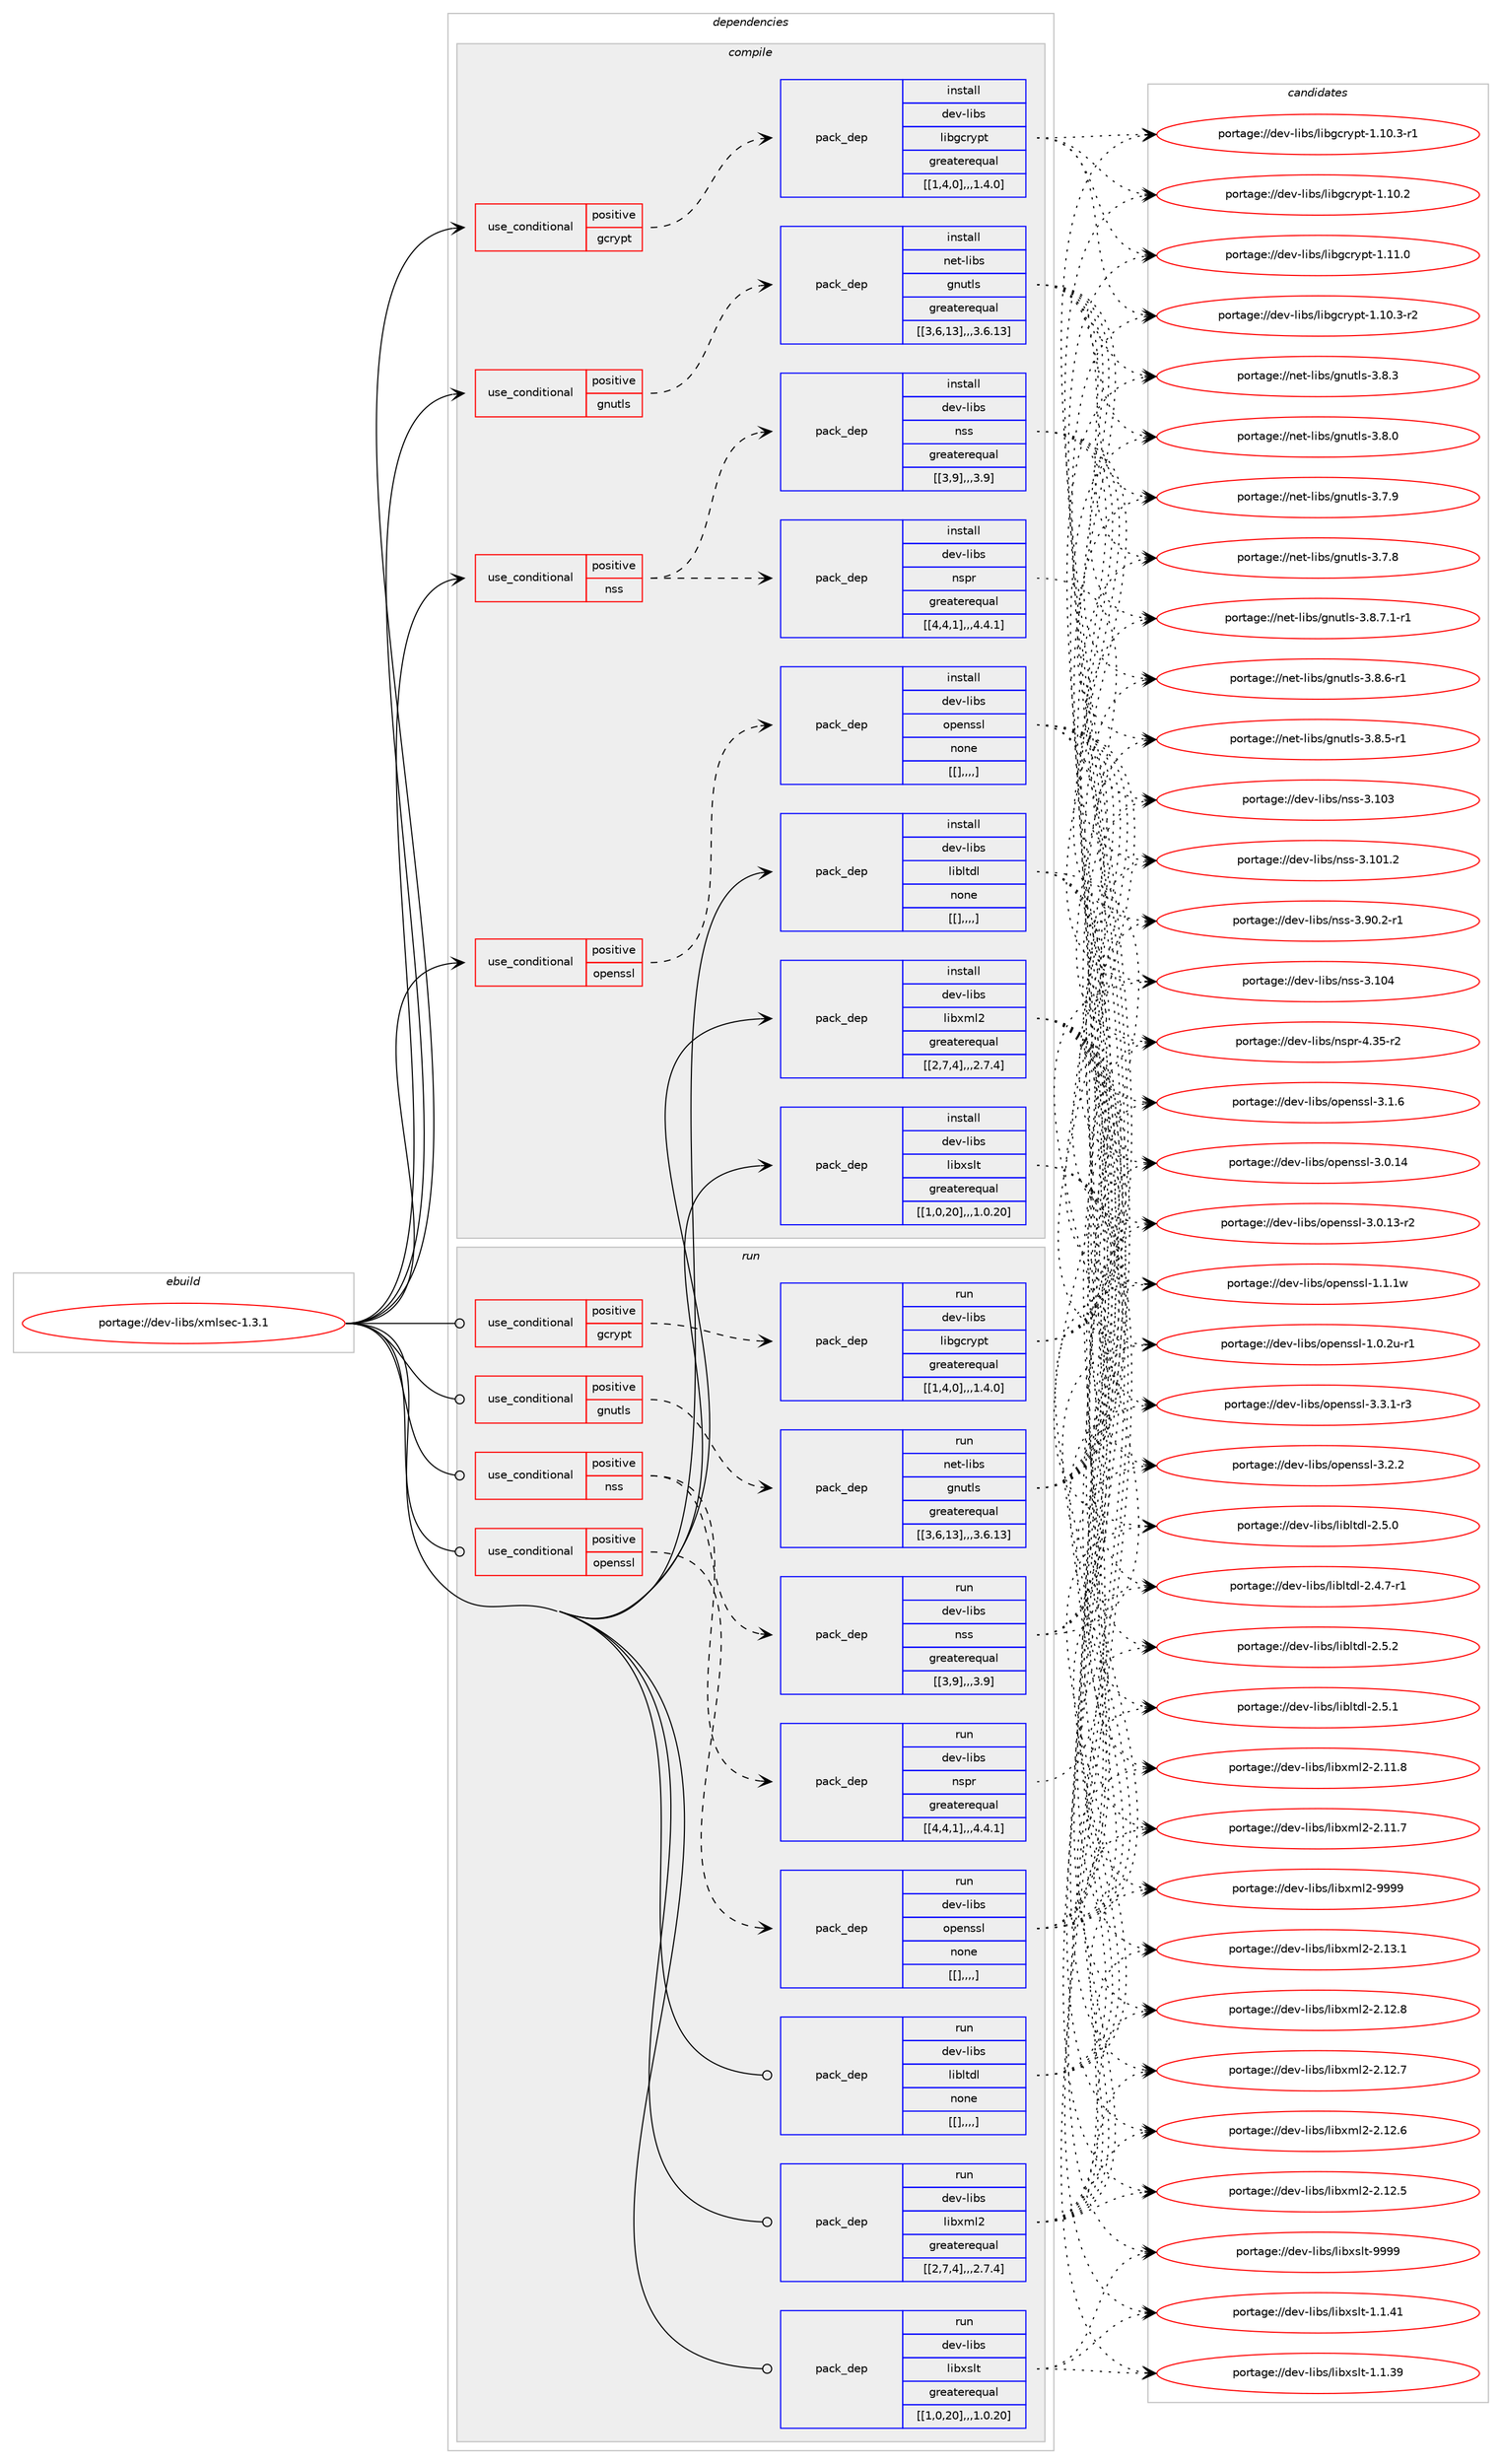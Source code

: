 digraph prolog {

# *************
# Graph options
# *************

newrank=true;
concentrate=true;
compound=true;
graph [rankdir=LR,fontname=Helvetica,fontsize=10,ranksep=1.5];#, ranksep=2.5, nodesep=0.2];
edge  [arrowhead=vee];
node  [fontname=Helvetica,fontsize=10];

# **********
# The ebuild
# **********

subgraph cluster_leftcol {
color=gray;
label=<<i>ebuild</i>>;
id [label="portage://dev-libs/xmlsec-1.3.1", color=red, width=4, href="../dev-libs/xmlsec-1.3.1.svg"];
}

# ****************
# The dependencies
# ****************

subgraph cluster_midcol {
color=gray;
label=<<i>dependencies</i>>;
subgraph cluster_compile {
fillcolor="#eeeeee";
style=filled;
label=<<i>compile</i>>;
subgraph cond29281 {
dependency116635 [label=<<TABLE BORDER="0" CELLBORDER="1" CELLSPACING="0" CELLPADDING="4"><TR><TD ROWSPAN="3" CELLPADDING="10">use_conditional</TD></TR><TR><TD>positive</TD></TR><TR><TD>gcrypt</TD></TR></TABLE>>, shape=none, color=red];
subgraph pack86186 {
dependency116636 [label=<<TABLE BORDER="0" CELLBORDER="1" CELLSPACING="0" CELLPADDING="4" WIDTH="220"><TR><TD ROWSPAN="6" CELLPADDING="30">pack_dep</TD></TR><TR><TD WIDTH="110">install</TD></TR><TR><TD>dev-libs</TD></TR><TR><TD>libgcrypt</TD></TR><TR><TD>greaterequal</TD></TR><TR><TD>[[1,4,0],,,1.4.0]</TD></TR></TABLE>>, shape=none, color=blue];
}
dependency116635:e -> dependency116636:w [weight=20,style="dashed",arrowhead="vee"];
}
id:e -> dependency116635:w [weight=20,style="solid",arrowhead="vee"];
subgraph cond29282 {
dependency116637 [label=<<TABLE BORDER="0" CELLBORDER="1" CELLSPACING="0" CELLPADDING="4"><TR><TD ROWSPAN="3" CELLPADDING="10">use_conditional</TD></TR><TR><TD>positive</TD></TR><TR><TD>gnutls</TD></TR></TABLE>>, shape=none, color=red];
subgraph pack86187 {
dependency116638 [label=<<TABLE BORDER="0" CELLBORDER="1" CELLSPACING="0" CELLPADDING="4" WIDTH="220"><TR><TD ROWSPAN="6" CELLPADDING="30">pack_dep</TD></TR><TR><TD WIDTH="110">install</TD></TR><TR><TD>net-libs</TD></TR><TR><TD>gnutls</TD></TR><TR><TD>greaterequal</TD></TR><TR><TD>[[3,6,13],,,3.6.13]</TD></TR></TABLE>>, shape=none, color=blue];
}
dependency116637:e -> dependency116638:w [weight=20,style="dashed",arrowhead="vee"];
}
id:e -> dependency116637:w [weight=20,style="solid",arrowhead="vee"];
subgraph cond29283 {
dependency116639 [label=<<TABLE BORDER="0" CELLBORDER="1" CELLSPACING="0" CELLPADDING="4"><TR><TD ROWSPAN="3" CELLPADDING="10">use_conditional</TD></TR><TR><TD>positive</TD></TR><TR><TD>nss</TD></TR></TABLE>>, shape=none, color=red];
subgraph pack86188 {
dependency116640 [label=<<TABLE BORDER="0" CELLBORDER="1" CELLSPACING="0" CELLPADDING="4" WIDTH="220"><TR><TD ROWSPAN="6" CELLPADDING="30">pack_dep</TD></TR><TR><TD WIDTH="110">install</TD></TR><TR><TD>dev-libs</TD></TR><TR><TD>nspr</TD></TR><TR><TD>greaterequal</TD></TR><TR><TD>[[4,4,1],,,4.4.1]</TD></TR></TABLE>>, shape=none, color=blue];
}
dependency116639:e -> dependency116640:w [weight=20,style="dashed",arrowhead="vee"];
subgraph pack86189 {
dependency116641 [label=<<TABLE BORDER="0" CELLBORDER="1" CELLSPACING="0" CELLPADDING="4" WIDTH="220"><TR><TD ROWSPAN="6" CELLPADDING="30">pack_dep</TD></TR><TR><TD WIDTH="110">install</TD></TR><TR><TD>dev-libs</TD></TR><TR><TD>nss</TD></TR><TR><TD>greaterequal</TD></TR><TR><TD>[[3,9],,,3.9]</TD></TR></TABLE>>, shape=none, color=blue];
}
dependency116639:e -> dependency116641:w [weight=20,style="dashed",arrowhead="vee"];
}
id:e -> dependency116639:w [weight=20,style="solid",arrowhead="vee"];
subgraph cond29284 {
dependency116642 [label=<<TABLE BORDER="0" CELLBORDER="1" CELLSPACING="0" CELLPADDING="4"><TR><TD ROWSPAN="3" CELLPADDING="10">use_conditional</TD></TR><TR><TD>positive</TD></TR><TR><TD>openssl</TD></TR></TABLE>>, shape=none, color=red];
subgraph pack86190 {
dependency116643 [label=<<TABLE BORDER="0" CELLBORDER="1" CELLSPACING="0" CELLPADDING="4" WIDTH="220"><TR><TD ROWSPAN="6" CELLPADDING="30">pack_dep</TD></TR><TR><TD WIDTH="110">install</TD></TR><TR><TD>dev-libs</TD></TR><TR><TD>openssl</TD></TR><TR><TD>none</TD></TR><TR><TD>[[],,,,]</TD></TR></TABLE>>, shape=none, color=blue];
}
dependency116642:e -> dependency116643:w [weight=20,style="dashed",arrowhead="vee"];
}
id:e -> dependency116642:w [weight=20,style="solid",arrowhead="vee"];
subgraph pack86191 {
dependency116644 [label=<<TABLE BORDER="0" CELLBORDER="1" CELLSPACING="0" CELLPADDING="4" WIDTH="220"><TR><TD ROWSPAN="6" CELLPADDING="30">pack_dep</TD></TR><TR><TD WIDTH="110">install</TD></TR><TR><TD>dev-libs</TD></TR><TR><TD>libltdl</TD></TR><TR><TD>none</TD></TR><TR><TD>[[],,,,]</TD></TR></TABLE>>, shape=none, color=blue];
}
id:e -> dependency116644:w [weight=20,style="solid",arrowhead="vee"];
subgraph pack86192 {
dependency116645 [label=<<TABLE BORDER="0" CELLBORDER="1" CELLSPACING="0" CELLPADDING="4" WIDTH="220"><TR><TD ROWSPAN="6" CELLPADDING="30">pack_dep</TD></TR><TR><TD WIDTH="110">install</TD></TR><TR><TD>dev-libs</TD></TR><TR><TD>libxml2</TD></TR><TR><TD>greaterequal</TD></TR><TR><TD>[[2,7,4],,,2.7.4]</TD></TR></TABLE>>, shape=none, color=blue];
}
id:e -> dependency116645:w [weight=20,style="solid",arrowhead="vee"];
subgraph pack86193 {
dependency116646 [label=<<TABLE BORDER="0" CELLBORDER="1" CELLSPACING="0" CELLPADDING="4" WIDTH="220"><TR><TD ROWSPAN="6" CELLPADDING="30">pack_dep</TD></TR><TR><TD WIDTH="110">install</TD></TR><TR><TD>dev-libs</TD></TR><TR><TD>libxslt</TD></TR><TR><TD>greaterequal</TD></TR><TR><TD>[[1,0,20],,,1.0.20]</TD></TR></TABLE>>, shape=none, color=blue];
}
id:e -> dependency116646:w [weight=20,style="solid",arrowhead="vee"];
}
subgraph cluster_compileandrun {
fillcolor="#eeeeee";
style=filled;
label=<<i>compile and run</i>>;
}
subgraph cluster_run {
fillcolor="#eeeeee";
style=filled;
label=<<i>run</i>>;
subgraph cond29285 {
dependency116647 [label=<<TABLE BORDER="0" CELLBORDER="1" CELLSPACING="0" CELLPADDING="4"><TR><TD ROWSPAN="3" CELLPADDING="10">use_conditional</TD></TR><TR><TD>positive</TD></TR><TR><TD>gcrypt</TD></TR></TABLE>>, shape=none, color=red];
subgraph pack86194 {
dependency116648 [label=<<TABLE BORDER="0" CELLBORDER="1" CELLSPACING="0" CELLPADDING="4" WIDTH="220"><TR><TD ROWSPAN="6" CELLPADDING="30">pack_dep</TD></TR><TR><TD WIDTH="110">run</TD></TR><TR><TD>dev-libs</TD></TR><TR><TD>libgcrypt</TD></TR><TR><TD>greaterequal</TD></TR><TR><TD>[[1,4,0],,,1.4.0]</TD></TR></TABLE>>, shape=none, color=blue];
}
dependency116647:e -> dependency116648:w [weight=20,style="dashed",arrowhead="vee"];
}
id:e -> dependency116647:w [weight=20,style="solid",arrowhead="odot"];
subgraph cond29286 {
dependency116649 [label=<<TABLE BORDER="0" CELLBORDER="1" CELLSPACING="0" CELLPADDING="4"><TR><TD ROWSPAN="3" CELLPADDING="10">use_conditional</TD></TR><TR><TD>positive</TD></TR><TR><TD>gnutls</TD></TR></TABLE>>, shape=none, color=red];
subgraph pack86195 {
dependency116650 [label=<<TABLE BORDER="0" CELLBORDER="1" CELLSPACING="0" CELLPADDING="4" WIDTH="220"><TR><TD ROWSPAN="6" CELLPADDING="30">pack_dep</TD></TR><TR><TD WIDTH="110">run</TD></TR><TR><TD>net-libs</TD></TR><TR><TD>gnutls</TD></TR><TR><TD>greaterequal</TD></TR><TR><TD>[[3,6,13],,,3.6.13]</TD></TR></TABLE>>, shape=none, color=blue];
}
dependency116649:e -> dependency116650:w [weight=20,style="dashed",arrowhead="vee"];
}
id:e -> dependency116649:w [weight=20,style="solid",arrowhead="odot"];
subgraph cond29287 {
dependency116651 [label=<<TABLE BORDER="0" CELLBORDER="1" CELLSPACING="0" CELLPADDING="4"><TR><TD ROWSPAN="3" CELLPADDING="10">use_conditional</TD></TR><TR><TD>positive</TD></TR><TR><TD>nss</TD></TR></TABLE>>, shape=none, color=red];
subgraph pack86196 {
dependency116652 [label=<<TABLE BORDER="0" CELLBORDER="1" CELLSPACING="0" CELLPADDING="4" WIDTH="220"><TR><TD ROWSPAN="6" CELLPADDING="30">pack_dep</TD></TR><TR><TD WIDTH="110">run</TD></TR><TR><TD>dev-libs</TD></TR><TR><TD>nspr</TD></TR><TR><TD>greaterequal</TD></TR><TR><TD>[[4,4,1],,,4.4.1]</TD></TR></TABLE>>, shape=none, color=blue];
}
dependency116651:e -> dependency116652:w [weight=20,style="dashed",arrowhead="vee"];
subgraph pack86197 {
dependency116653 [label=<<TABLE BORDER="0" CELLBORDER="1" CELLSPACING="0" CELLPADDING="4" WIDTH="220"><TR><TD ROWSPAN="6" CELLPADDING="30">pack_dep</TD></TR><TR><TD WIDTH="110">run</TD></TR><TR><TD>dev-libs</TD></TR><TR><TD>nss</TD></TR><TR><TD>greaterequal</TD></TR><TR><TD>[[3,9],,,3.9]</TD></TR></TABLE>>, shape=none, color=blue];
}
dependency116651:e -> dependency116653:w [weight=20,style="dashed",arrowhead="vee"];
}
id:e -> dependency116651:w [weight=20,style="solid",arrowhead="odot"];
subgraph cond29288 {
dependency116654 [label=<<TABLE BORDER="0" CELLBORDER="1" CELLSPACING="0" CELLPADDING="4"><TR><TD ROWSPAN="3" CELLPADDING="10">use_conditional</TD></TR><TR><TD>positive</TD></TR><TR><TD>openssl</TD></TR></TABLE>>, shape=none, color=red];
subgraph pack86198 {
dependency116655 [label=<<TABLE BORDER="0" CELLBORDER="1" CELLSPACING="0" CELLPADDING="4" WIDTH="220"><TR><TD ROWSPAN="6" CELLPADDING="30">pack_dep</TD></TR><TR><TD WIDTH="110">run</TD></TR><TR><TD>dev-libs</TD></TR><TR><TD>openssl</TD></TR><TR><TD>none</TD></TR><TR><TD>[[],,,,]</TD></TR></TABLE>>, shape=none, color=blue];
}
dependency116654:e -> dependency116655:w [weight=20,style="dashed",arrowhead="vee"];
}
id:e -> dependency116654:w [weight=20,style="solid",arrowhead="odot"];
subgraph pack86199 {
dependency116656 [label=<<TABLE BORDER="0" CELLBORDER="1" CELLSPACING="0" CELLPADDING="4" WIDTH="220"><TR><TD ROWSPAN="6" CELLPADDING="30">pack_dep</TD></TR><TR><TD WIDTH="110">run</TD></TR><TR><TD>dev-libs</TD></TR><TR><TD>libltdl</TD></TR><TR><TD>none</TD></TR><TR><TD>[[],,,,]</TD></TR></TABLE>>, shape=none, color=blue];
}
id:e -> dependency116656:w [weight=20,style="solid",arrowhead="odot"];
subgraph pack86200 {
dependency116657 [label=<<TABLE BORDER="0" CELLBORDER="1" CELLSPACING="0" CELLPADDING="4" WIDTH="220"><TR><TD ROWSPAN="6" CELLPADDING="30">pack_dep</TD></TR><TR><TD WIDTH="110">run</TD></TR><TR><TD>dev-libs</TD></TR><TR><TD>libxml2</TD></TR><TR><TD>greaterequal</TD></TR><TR><TD>[[2,7,4],,,2.7.4]</TD></TR></TABLE>>, shape=none, color=blue];
}
id:e -> dependency116657:w [weight=20,style="solid",arrowhead="odot"];
subgraph pack86201 {
dependency116658 [label=<<TABLE BORDER="0" CELLBORDER="1" CELLSPACING="0" CELLPADDING="4" WIDTH="220"><TR><TD ROWSPAN="6" CELLPADDING="30">pack_dep</TD></TR><TR><TD WIDTH="110">run</TD></TR><TR><TD>dev-libs</TD></TR><TR><TD>libxslt</TD></TR><TR><TD>greaterequal</TD></TR><TR><TD>[[1,0,20],,,1.0.20]</TD></TR></TABLE>>, shape=none, color=blue];
}
id:e -> dependency116658:w [weight=20,style="solid",arrowhead="odot"];
}
}

# **************
# The candidates
# **************

subgraph cluster_choices {
rank=same;
color=gray;
label=<<i>candidates</i>>;

subgraph choice86186 {
color=black;
nodesep=1;
choice100101118451081059811547108105981039911412111211645494649494648 [label="portage://dev-libs/libgcrypt-1.11.0", color=red, width=4,href="../dev-libs/libgcrypt-1.11.0.svg"];
choice1001011184510810598115471081059810399114121112116454946494846514511450 [label="portage://dev-libs/libgcrypt-1.10.3-r2", color=red, width=4,href="../dev-libs/libgcrypt-1.10.3-r2.svg"];
choice1001011184510810598115471081059810399114121112116454946494846514511449 [label="portage://dev-libs/libgcrypt-1.10.3-r1", color=red, width=4,href="../dev-libs/libgcrypt-1.10.3-r1.svg"];
choice100101118451081059811547108105981039911412111211645494649484650 [label="portage://dev-libs/libgcrypt-1.10.2", color=red, width=4,href="../dev-libs/libgcrypt-1.10.2.svg"];
dependency116636:e -> choice100101118451081059811547108105981039911412111211645494649494648:w [style=dotted,weight="100"];
dependency116636:e -> choice1001011184510810598115471081059810399114121112116454946494846514511450:w [style=dotted,weight="100"];
dependency116636:e -> choice1001011184510810598115471081059810399114121112116454946494846514511449:w [style=dotted,weight="100"];
dependency116636:e -> choice100101118451081059811547108105981039911412111211645494649484650:w [style=dotted,weight="100"];
}
subgraph choice86187 {
color=black;
nodesep=1;
choice11010111645108105981154710311011711610811545514656465546494511449 [label="portage://net-libs/gnutls-3.8.7.1-r1", color=red, width=4,href="../net-libs/gnutls-3.8.7.1-r1.svg"];
choice1101011164510810598115471031101171161081154551465646544511449 [label="portage://net-libs/gnutls-3.8.6-r1", color=red, width=4,href="../net-libs/gnutls-3.8.6-r1.svg"];
choice1101011164510810598115471031101171161081154551465646534511449 [label="portage://net-libs/gnutls-3.8.5-r1", color=red, width=4,href="../net-libs/gnutls-3.8.5-r1.svg"];
choice110101116451081059811547103110117116108115455146564651 [label="portage://net-libs/gnutls-3.8.3", color=red, width=4,href="../net-libs/gnutls-3.8.3.svg"];
choice110101116451081059811547103110117116108115455146564648 [label="portage://net-libs/gnutls-3.8.0", color=red, width=4,href="../net-libs/gnutls-3.8.0.svg"];
choice110101116451081059811547103110117116108115455146554657 [label="portage://net-libs/gnutls-3.7.9", color=red, width=4,href="../net-libs/gnutls-3.7.9.svg"];
choice110101116451081059811547103110117116108115455146554656 [label="portage://net-libs/gnutls-3.7.8", color=red, width=4,href="../net-libs/gnutls-3.7.8.svg"];
dependency116638:e -> choice11010111645108105981154710311011711610811545514656465546494511449:w [style=dotted,weight="100"];
dependency116638:e -> choice1101011164510810598115471031101171161081154551465646544511449:w [style=dotted,weight="100"];
dependency116638:e -> choice1101011164510810598115471031101171161081154551465646534511449:w [style=dotted,weight="100"];
dependency116638:e -> choice110101116451081059811547103110117116108115455146564651:w [style=dotted,weight="100"];
dependency116638:e -> choice110101116451081059811547103110117116108115455146564648:w [style=dotted,weight="100"];
dependency116638:e -> choice110101116451081059811547103110117116108115455146554657:w [style=dotted,weight="100"];
dependency116638:e -> choice110101116451081059811547103110117116108115455146554656:w [style=dotted,weight="100"];
}
subgraph choice86188 {
color=black;
nodesep=1;
choice10010111845108105981154711011511211445524651534511450 [label="portage://dev-libs/nspr-4.35-r2", color=red, width=4,href="../dev-libs/nspr-4.35-r2.svg"];
dependency116640:e -> choice10010111845108105981154711011511211445524651534511450:w [style=dotted,weight="100"];
}
subgraph choice86189 {
color=black;
nodesep=1;
choice100101118451081059811547110115115455146494852 [label="portage://dev-libs/nss-3.104", color=red, width=4,href="../dev-libs/nss-3.104.svg"];
choice100101118451081059811547110115115455146494851 [label="portage://dev-libs/nss-3.103", color=red, width=4,href="../dev-libs/nss-3.103.svg"];
choice1001011184510810598115471101151154551464948494650 [label="portage://dev-libs/nss-3.101.2", color=red, width=4,href="../dev-libs/nss-3.101.2.svg"];
choice100101118451081059811547110115115455146574846504511449 [label="portage://dev-libs/nss-3.90.2-r1", color=red, width=4,href="../dev-libs/nss-3.90.2-r1.svg"];
dependency116641:e -> choice100101118451081059811547110115115455146494852:w [style=dotted,weight="100"];
dependency116641:e -> choice100101118451081059811547110115115455146494851:w [style=dotted,weight="100"];
dependency116641:e -> choice1001011184510810598115471101151154551464948494650:w [style=dotted,weight="100"];
dependency116641:e -> choice100101118451081059811547110115115455146574846504511449:w [style=dotted,weight="100"];
}
subgraph choice86190 {
color=black;
nodesep=1;
choice1001011184510810598115471111121011101151151084551465146494511451 [label="portage://dev-libs/openssl-3.3.1-r3", color=red, width=4,href="../dev-libs/openssl-3.3.1-r3.svg"];
choice100101118451081059811547111112101110115115108455146504650 [label="portage://dev-libs/openssl-3.2.2", color=red, width=4,href="../dev-libs/openssl-3.2.2.svg"];
choice100101118451081059811547111112101110115115108455146494654 [label="portage://dev-libs/openssl-3.1.6", color=red, width=4,href="../dev-libs/openssl-3.1.6.svg"];
choice10010111845108105981154711111210111011511510845514648464952 [label="portage://dev-libs/openssl-3.0.14", color=red, width=4,href="../dev-libs/openssl-3.0.14.svg"];
choice100101118451081059811547111112101110115115108455146484649514511450 [label="portage://dev-libs/openssl-3.0.13-r2", color=red, width=4,href="../dev-libs/openssl-3.0.13-r2.svg"];
choice100101118451081059811547111112101110115115108454946494649119 [label="portage://dev-libs/openssl-1.1.1w", color=red, width=4,href="../dev-libs/openssl-1.1.1w.svg"];
choice1001011184510810598115471111121011101151151084549464846501174511449 [label="portage://dev-libs/openssl-1.0.2u-r1", color=red, width=4,href="../dev-libs/openssl-1.0.2u-r1.svg"];
dependency116643:e -> choice1001011184510810598115471111121011101151151084551465146494511451:w [style=dotted,weight="100"];
dependency116643:e -> choice100101118451081059811547111112101110115115108455146504650:w [style=dotted,weight="100"];
dependency116643:e -> choice100101118451081059811547111112101110115115108455146494654:w [style=dotted,weight="100"];
dependency116643:e -> choice10010111845108105981154711111210111011511510845514648464952:w [style=dotted,weight="100"];
dependency116643:e -> choice100101118451081059811547111112101110115115108455146484649514511450:w [style=dotted,weight="100"];
dependency116643:e -> choice100101118451081059811547111112101110115115108454946494649119:w [style=dotted,weight="100"];
dependency116643:e -> choice1001011184510810598115471111121011101151151084549464846501174511449:w [style=dotted,weight="100"];
}
subgraph choice86191 {
color=black;
nodesep=1;
choice10010111845108105981154710810598108116100108455046534650 [label="portage://dev-libs/libltdl-2.5.2", color=red, width=4,href="../dev-libs/libltdl-2.5.2.svg"];
choice10010111845108105981154710810598108116100108455046534649 [label="portage://dev-libs/libltdl-2.5.1", color=red, width=4,href="../dev-libs/libltdl-2.5.1.svg"];
choice10010111845108105981154710810598108116100108455046534648 [label="portage://dev-libs/libltdl-2.5.0", color=red, width=4,href="../dev-libs/libltdl-2.5.0.svg"];
choice100101118451081059811547108105981081161001084550465246554511449 [label="portage://dev-libs/libltdl-2.4.7-r1", color=red, width=4,href="../dev-libs/libltdl-2.4.7-r1.svg"];
dependency116644:e -> choice10010111845108105981154710810598108116100108455046534650:w [style=dotted,weight="100"];
dependency116644:e -> choice10010111845108105981154710810598108116100108455046534649:w [style=dotted,weight="100"];
dependency116644:e -> choice10010111845108105981154710810598108116100108455046534648:w [style=dotted,weight="100"];
dependency116644:e -> choice100101118451081059811547108105981081161001084550465246554511449:w [style=dotted,weight="100"];
}
subgraph choice86192 {
color=black;
nodesep=1;
choice10010111845108105981154710810598120109108504557575757 [label="portage://dev-libs/libxml2-9999", color=red, width=4,href="../dev-libs/libxml2-9999.svg"];
choice100101118451081059811547108105981201091085045504649514649 [label="portage://dev-libs/libxml2-2.13.1", color=red, width=4,href="../dev-libs/libxml2-2.13.1.svg"];
choice100101118451081059811547108105981201091085045504649504656 [label="portage://dev-libs/libxml2-2.12.8", color=red, width=4,href="../dev-libs/libxml2-2.12.8.svg"];
choice100101118451081059811547108105981201091085045504649504655 [label="portage://dev-libs/libxml2-2.12.7", color=red, width=4,href="../dev-libs/libxml2-2.12.7.svg"];
choice100101118451081059811547108105981201091085045504649504654 [label="portage://dev-libs/libxml2-2.12.6", color=red, width=4,href="../dev-libs/libxml2-2.12.6.svg"];
choice100101118451081059811547108105981201091085045504649504653 [label="portage://dev-libs/libxml2-2.12.5", color=red, width=4,href="../dev-libs/libxml2-2.12.5.svg"];
choice100101118451081059811547108105981201091085045504649494656 [label="portage://dev-libs/libxml2-2.11.8", color=red, width=4,href="../dev-libs/libxml2-2.11.8.svg"];
choice100101118451081059811547108105981201091085045504649494655 [label="portage://dev-libs/libxml2-2.11.7", color=red, width=4,href="../dev-libs/libxml2-2.11.7.svg"];
dependency116645:e -> choice10010111845108105981154710810598120109108504557575757:w [style=dotted,weight="100"];
dependency116645:e -> choice100101118451081059811547108105981201091085045504649514649:w [style=dotted,weight="100"];
dependency116645:e -> choice100101118451081059811547108105981201091085045504649504656:w [style=dotted,weight="100"];
dependency116645:e -> choice100101118451081059811547108105981201091085045504649504655:w [style=dotted,weight="100"];
dependency116645:e -> choice100101118451081059811547108105981201091085045504649504654:w [style=dotted,weight="100"];
dependency116645:e -> choice100101118451081059811547108105981201091085045504649504653:w [style=dotted,weight="100"];
dependency116645:e -> choice100101118451081059811547108105981201091085045504649494656:w [style=dotted,weight="100"];
dependency116645:e -> choice100101118451081059811547108105981201091085045504649494655:w [style=dotted,weight="100"];
}
subgraph choice86193 {
color=black;
nodesep=1;
choice100101118451081059811547108105981201151081164557575757 [label="portage://dev-libs/libxslt-9999", color=red, width=4,href="../dev-libs/libxslt-9999.svg"];
choice1001011184510810598115471081059812011510811645494649465249 [label="portage://dev-libs/libxslt-1.1.41", color=red, width=4,href="../dev-libs/libxslt-1.1.41.svg"];
choice1001011184510810598115471081059812011510811645494649465157 [label="portage://dev-libs/libxslt-1.1.39", color=red, width=4,href="../dev-libs/libxslt-1.1.39.svg"];
dependency116646:e -> choice100101118451081059811547108105981201151081164557575757:w [style=dotted,weight="100"];
dependency116646:e -> choice1001011184510810598115471081059812011510811645494649465249:w [style=dotted,weight="100"];
dependency116646:e -> choice1001011184510810598115471081059812011510811645494649465157:w [style=dotted,weight="100"];
}
subgraph choice86194 {
color=black;
nodesep=1;
choice100101118451081059811547108105981039911412111211645494649494648 [label="portage://dev-libs/libgcrypt-1.11.0", color=red, width=4,href="../dev-libs/libgcrypt-1.11.0.svg"];
choice1001011184510810598115471081059810399114121112116454946494846514511450 [label="portage://dev-libs/libgcrypt-1.10.3-r2", color=red, width=4,href="../dev-libs/libgcrypt-1.10.3-r2.svg"];
choice1001011184510810598115471081059810399114121112116454946494846514511449 [label="portage://dev-libs/libgcrypt-1.10.3-r1", color=red, width=4,href="../dev-libs/libgcrypt-1.10.3-r1.svg"];
choice100101118451081059811547108105981039911412111211645494649484650 [label="portage://dev-libs/libgcrypt-1.10.2", color=red, width=4,href="../dev-libs/libgcrypt-1.10.2.svg"];
dependency116648:e -> choice100101118451081059811547108105981039911412111211645494649494648:w [style=dotted,weight="100"];
dependency116648:e -> choice1001011184510810598115471081059810399114121112116454946494846514511450:w [style=dotted,weight="100"];
dependency116648:e -> choice1001011184510810598115471081059810399114121112116454946494846514511449:w [style=dotted,weight="100"];
dependency116648:e -> choice100101118451081059811547108105981039911412111211645494649484650:w [style=dotted,weight="100"];
}
subgraph choice86195 {
color=black;
nodesep=1;
choice11010111645108105981154710311011711610811545514656465546494511449 [label="portage://net-libs/gnutls-3.8.7.1-r1", color=red, width=4,href="../net-libs/gnutls-3.8.7.1-r1.svg"];
choice1101011164510810598115471031101171161081154551465646544511449 [label="portage://net-libs/gnutls-3.8.6-r1", color=red, width=4,href="../net-libs/gnutls-3.8.6-r1.svg"];
choice1101011164510810598115471031101171161081154551465646534511449 [label="portage://net-libs/gnutls-3.8.5-r1", color=red, width=4,href="../net-libs/gnutls-3.8.5-r1.svg"];
choice110101116451081059811547103110117116108115455146564651 [label="portage://net-libs/gnutls-3.8.3", color=red, width=4,href="../net-libs/gnutls-3.8.3.svg"];
choice110101116451081059811547103110117116108115455146564648 [label="portage://net-libs/gnutls-3.8.0", color=red, width=4,href="../net-libs/gnutls-3.8.0.svg"];
choice110101116451081059811547103110117116108115455146554657 [label="portage://net-libs/gnutls-3.7.9", color=red, width=4,href="../net-libs/gnutls-3.7.9.svg"];
choice110101116451081059811547103110117116108115455146554656 [label="portage://net-libs/gnutls-3.7.8", color=red, width=4,href="../net-libs/gnutls-3.7.8.svg"];
dependency116650:e -> choice11010111645108105981154710311011711610811545514656465546494511449:w [style=dotted,weight="100"];
dependency116650:e -> choice1101011164510810598115471031101171161081154551465646544511449:w [style=dotted,weight="100"];
dependency116650:e -> choice1101011164510810598115471031101171161081154551465646534511449:w [style=dotted,weight="100"];
dependency116650:e -> choice110101116451081059811547103110117116108115455146564651:w [style=dotted,weight="100"];
dependency116650:e -> choice110101116451081059811547103110117116108115455146564648:w [style=dotted,weight="100"];
dependency116650:e -> choice110101116451081059811547103110117116108115455146554657:w [style=dotted,weight="100"];
dependency116650:e -> choice110101116451081059811547103110117116108115455146554656:w [style=dotted,weight="100"];
}
subgraph choice86196 {
color=black;
nodesep=1;
choice10010111845108105981154711011511211445524651534511450 [label="portage://dev-libs/nspr-4.35-r2", color=red, width=4,href="../dev-libs/nspr-4.35-r2.svg"];
dependency116652:e -> choice10010111845108105981154711011511211445524651534511450:w [style=dotted,weight="100"];
}
subgraph choice86197 {
color=black;
nodesep=1;
choice100101118451081059811547110115115455146494852 [label="portage://dev-libs/nss-3.104", color=red, width=4,href="../dev-libs/nss-3.104.svg"];
choice100101118451081059811547110115115455146494851 [label="portage://dev-libs/nss-3.103", color=red, width=4,href="../dev-libs/nss-3.103.svg"];
choice1001011184510810598115471101151154551464948494650 [label="portage://dev-libs/nss-3.101.2", color=red, width=4,href="../dev-libs/nss-3.101.2.svg"];
choice100101118451081059811547110115115455146574846504511449 [label="portage://dev-libs/nss-3.90.2-r1", color=red, width=4,href="../dev-libs/nss-3.90.2-r1.svg"];
dependency116653:e -> choice100101118451081059811547110115115455146494852:w [style=dotted,weight="100"];
dependency116653:e -> choice100101118451081059811547110115115455146494851:w [style=dotted,weight="100"];
dependency116653:e -> choice1001011184510810598115471101151154551464948494650:w [style=dotted,weight="100"];
dependency116653:e -> choice100101118451081059811547110115115455146574846504511449:w [style=dotted,weight="100"];
}
subgraph choice86198 {
color=black;
nodesep=1;
choice1001011184510810598115471111121011101151151084551465146494511451 [label="portage://dev-libs/openssl-3.3.1-r3", color=red, width=4,href="../dev-libs/openssl-3.3.1-r3.svg"];
choice100101118451081059811547111112101110115115108455146504650 [label="portage://dev-libs/openssl-3.2.2", color=red, width=4,href="../dev-libs/openssl-3.2.2.svg"];
choice100101118451081059811547111112101110115115108455146494654 [label="portage://dev-libs/openssl-3.1.6", color=red, width=4,href="../dev-libs/openssl-3.1.6.svg"];
choice10010111845108105981154711111210111011511510845514648464952 [label="portage://dev-libs/openssl-3.0.14", color=red, width=4,href="../dev-libs/openssl-3.0.14.svg"];
choice100101118451081059811547111112101110115115108455146484649514511450 [label="portage://dev-libs/openssl-3.0.13-r2", color=red, width=4,href="../dev-libs/openssl-3.0.13-r2.svg"];
choice100101118451081059811547111112101110115115108454946494649119 [label="portage://dev-libs/openssl-1.1.1w", color=red, width=4,href="../dev-libs/openssl-1.1.1w.svg"];
choice1001011184510810598115471111121011101151151084549464846501174511449 [label="portage://dev-libs/openssl-1.0.2u-r1", color=red, width=4,href="../dev-libs/openssl-1.0.2u-r1.svg"];
dependency116655:e -> choice1001011184510810598115471111121011101151151084551465146494511451:w [style=dotted,weight="100"];
dependency116655:e -> choice100101118451081059811547111112101110115115108455146504650:w [style=dotted,weight="100"];
dependency116655:e -> choice100101118451081059811547111112101110115115108455146494654:w [style=dotted,weight="100"];
dependency116655:e -> choice10010111845108105981154711111210111011511510845514648464952:w [style=dotted,weight="100"];
dependency116655:e -> choice100101118451081059811547111112101110115115108455146484649514511450:w [style=dotted,weight="100"];
dependency116655:e -> choice100101118451081059811547111112101110115115108454946494649119:w [style=dotted,weight="100"];
dependency116655:e -> choice1001011184510810598115471111121011101151151084549464846501174511449:w [style=dotted,weight="100"];
}
subgraph choice86199 {
color=black;
nodesep=1;
choice10010111845108105981154710810598108116100108455046534650 [label="portage://dev-libs/libltdl-2.5.2", color=red, width=4,href="../dev-libs/libltdl-2.5.2.svg"];
choice10010111845108105981154710810598108116100108455046534649 [label="portage://dev-libs/libltdl-2.5.1", color=red, width=4,href="../dev-libs/libltdl-2.5.1.svg"];
choice10010111845108105981154710810598108116100108455046534648 [label="portage://dev-libs/libltdl-2.5.0", color=red, width=4,href="../dev-libs/libltdl-2.5.0.svg"];
choice100101118451081059811547108105981081161001084550465246554511449 [label="portage://dev-libs/libltdl-2.4.7-r1", color=red, width=4,href="../dev-libs/libltdl-2.4.7-r1.svg"];
dependency116656:e -> choice10010111845108105981154710810598108116100108455046534650:w [style=dotted,weight="100"];
dependency116656:e -> choice10010111845108105981154710810598108116100108455046534649:w [style=dotted,weight="100"];
dependency116656:e -> choice10010111845108105981154710810598108116100108455046534648:w [style=dotted,weight="100"];
dependency116656:e -> choice100101118451081059811547108105981081161001084550465246554511449:w [style=dotted,weight="100"];
}
subgraph choice86200 {
color=black;
nodesep=1;
choice10010111845108105981154710810598120109108504557575757 [label="portage://dev-libs/libxml2-9999", color=red, width=4,href="../dev-libs/libxml2-9999.svg"];
choice100101118451081059811547108105981201091085045504649514649 [label="portage://dev-libs/libxml2-2.13.1", color=red, width=4,href="../dev-libs/libxml2-2.13.1.svg"];
choice100101118451081059811547108105981201091085045504649504656 [label="portage://dev-libs/libxml2-2.12.8", color=red, width=4,href="../dev-libs/libxml2-2.12.8.svg"];
choice100101118451081059811547108105981201091085045504649504655 [label="portage://dev-libs/libxml2-2.12.7", color=red, width=4,href="../dev-libs/libxml2-2.12.7.svg"];
choice100101118451081059811547108105981201091085045504649504654 [label="portage://dev-libs/libxml2-2.12.6", color=red, width=4,href="../dev-libs/libxml2-2.12.6.svg"];
choice100101118451081059811547108105981201091085045504649504653 [label="portage://dev-libs/libxml2-2.12.5", color=red, width=4,href="../dev-libs/libxml2-2.12.5.svg"];
choice100101118451081059811547108105981201091085045504649494656 [label="portage://dev-libs/libxml2-2.11.8", color=red, width=4,href="../dev-libs/libxml2-2.11.8.svg"];
choice100101118451081059811547108105981201091085045504649494655 [label="portage://dev-libs/libxml2-2.11.7", color=red, width=4,href="../dev-libs/libxml2-2.11.7.svg"];
dependency116657:e -> choice10010111845108105981154710810598120109108504557575757:w [style=dotted,weight="100"];
dependency116657:e -> choice100101118451081059811547108105981201091085045504649514649:w [style=dotted,weight="100"];
dependency116657:e -> choice100101118451081059811547108105981201091085045504649504656:w [style=dotted,weight="100"];
dependency116657:e -> choice100101118451081059811547108105981201091085045504649504655:w [style=dotted,weight="100"];
dependency116657:e -> choice100101118451081059811547108105981201091085045504649504654:w [style=dotted,weight="100"];
dependency116657:e -> choice100101118451081059811547108105981201091085045504649504653:w [style=dotted,weight="100"];
dependency116657:e -> choice100101118451081059811547108105981201091085045504649494656:w [style=dotted,weight="100"];
dependency116657:e -> choice100101118451081059811547108105981201091085045504649494655:w [style=dotted,weight="100"];
}
subgraph choice86201 {
color=black;
nodesep=1;
choice100101118451081059811547108105981201151081164557575757 [label="portage://dev-libs/libxslt-9999", color=red, width=4,href="../dev-libs/libxslt-9999.svg"];
choice1001011184510810598115471081059812011510811645494649465249 [label="portage://dev-libs/libxslt-1.1.41", color=red, width=4,href="../dev-libs/libxslt-1.1.41.svg"];
choice1001011184510810598115471081059812011510811645494649465157 [label="portage://dev-libs/libxslt-1.1.39", color=red, width=4,href="../dev-libs/libxslt-1.1.39.svg"];
dependency116658:e -> choice100101118451081059811547108105981201151081164557575757:w [style=dotted,weight="100"];
dependency116658:e -> choice1001011184510810598115471081059812011510811645494649465249:w [style=dotted,weight="100"];
dependency116658:e -> choice1001011184510810598115471081059812011510811645494649465157:w [style=dotted,weight="100"];
}
}

}
